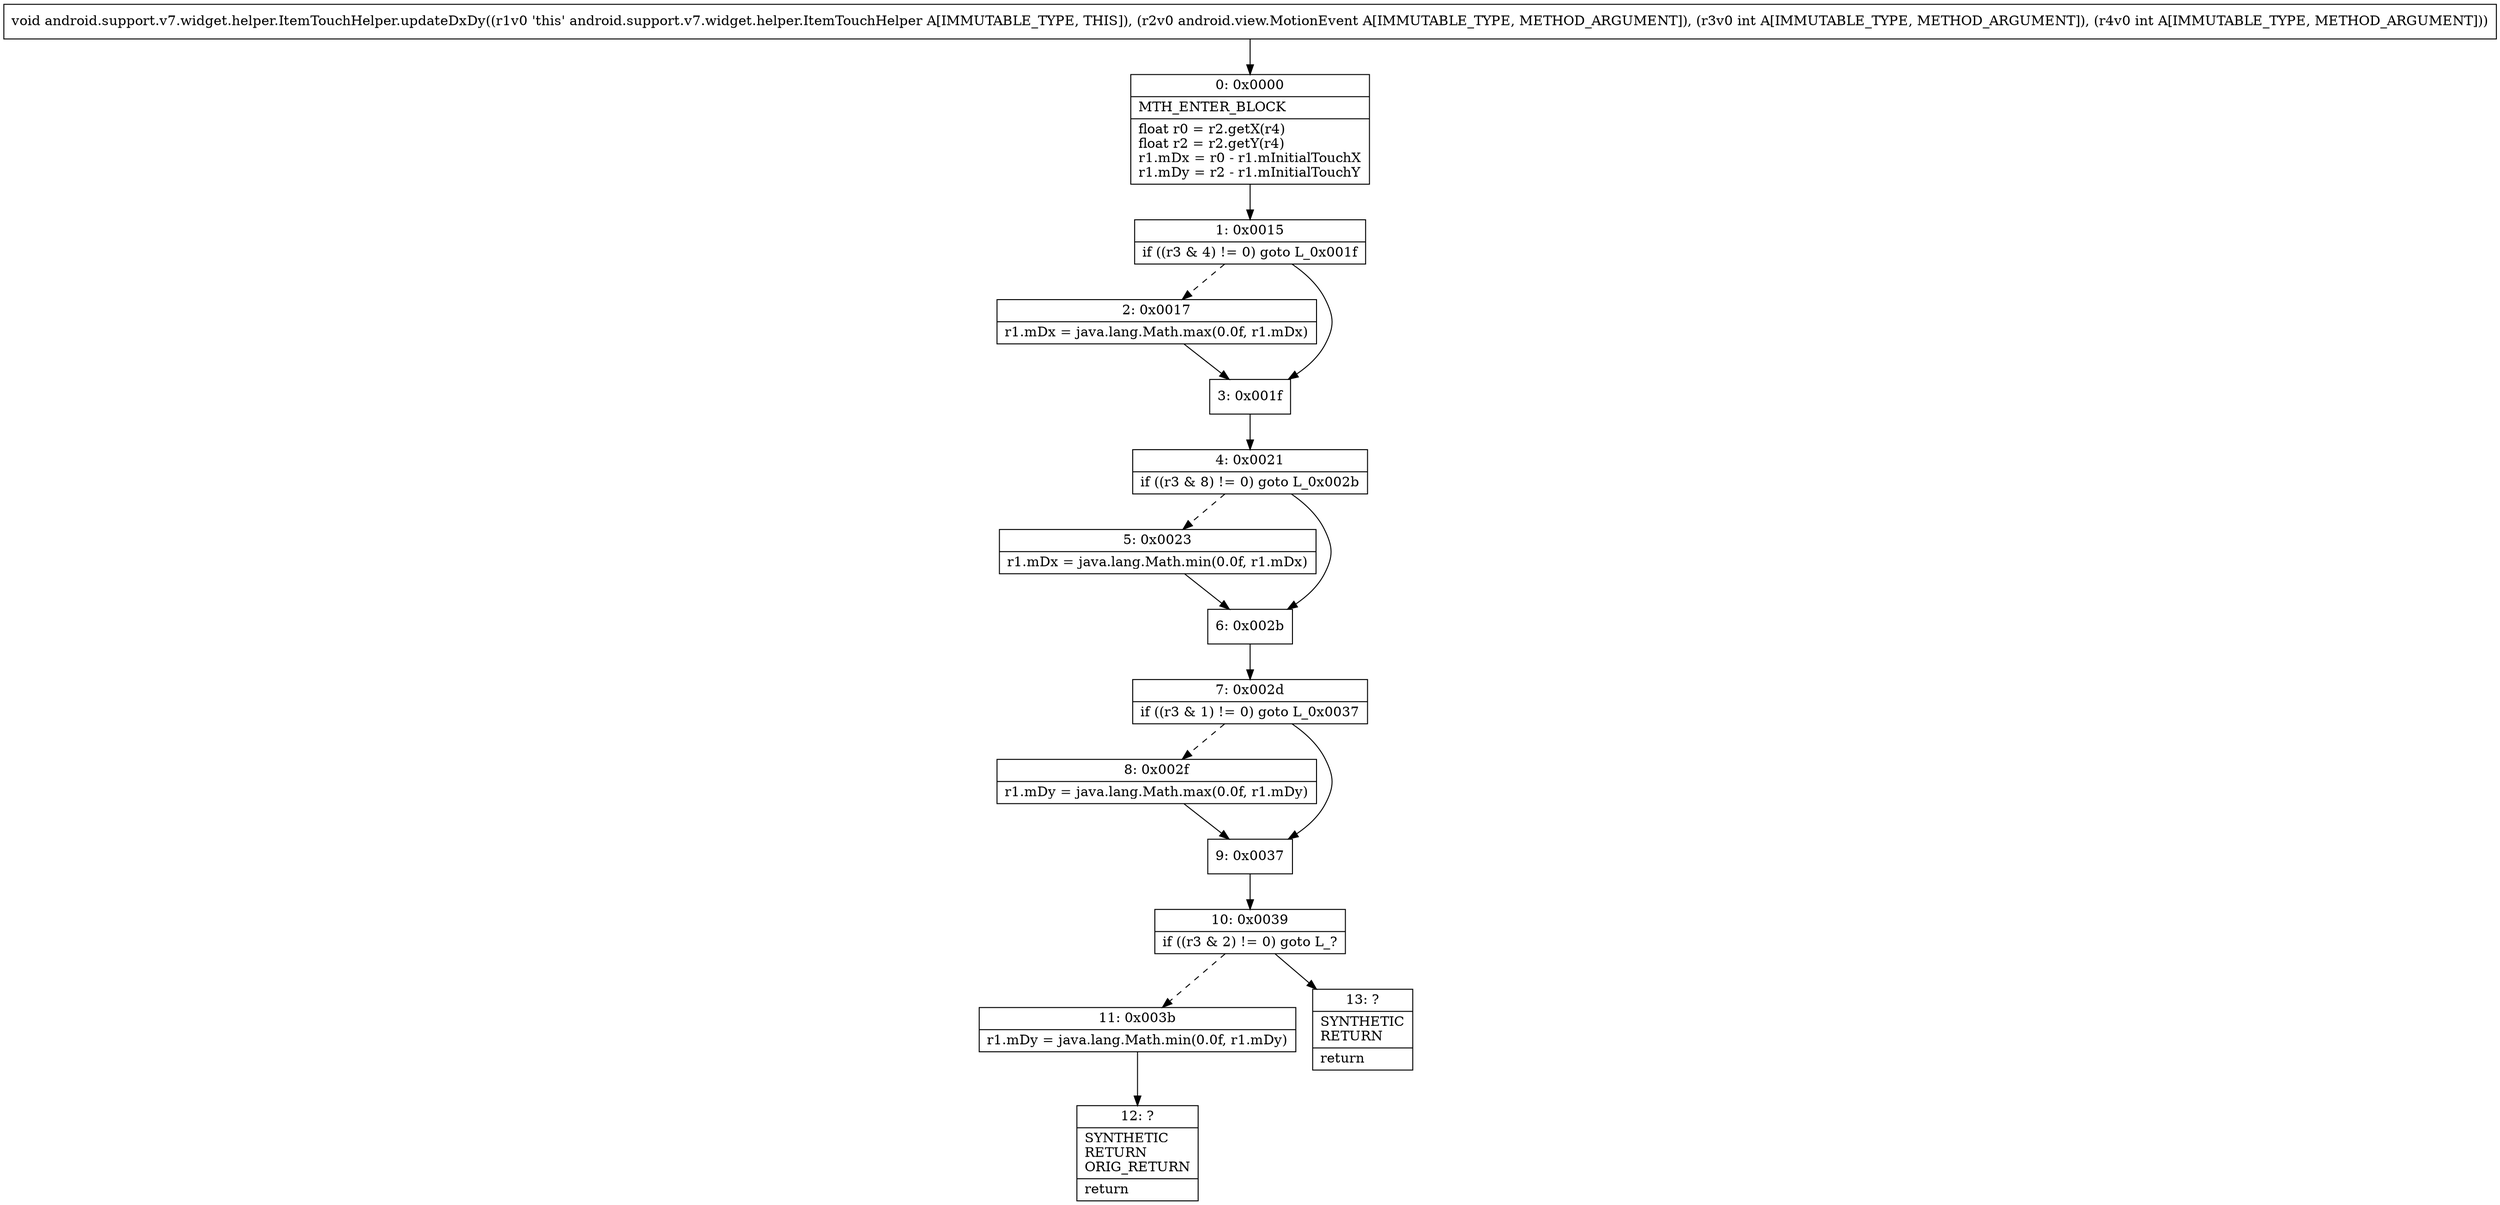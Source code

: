 digraph "CFG forandroid.support.v7.widget.helper.ItemTouchHelper.updateDxDy(Landroid\/view\/MotionEvent;II)V" {
Node_0 [shape=record,label="{0\:\ 0x0000|MTH_ENTER_BLOCK\l|float r0 = r2.getX(r4)\lfloat r2 = r2.getY(r4)\lr1.mDx = r0 \- r1.mInitialTouchX\lr1.mDy = r2 \- r1.mInitialTouchY\l}"];
Node_1 [shape=record,label="{1\:\ 0x0015|if ((r3 & 4) != 0) goto L_0x001f\l}"];
Node_2 [shape=record,label="{2\:\ 0x0017|r1.mDx = java.lang.Math.max(0.0f, r1.mDx)\l}"];
Node_3 [shape=record,label="{3\:\ 0x001f}"];
Node_4 [shape=record,label="{4\:\ 0x0021|if ((r3 & 8) != 0) goto L_0x002b\l}"];
Node_5 [shape=record,label="{5\:\ 0x0023|r1.mDx = java.lang.Math.min(0.0f, r1.mDx)\l}"];
Node_6 [shape=record,label="{6\:\ 0x002b}"];
Node_7 [shape=record,label="{7\:\ 0x002d|if ((r3 & 1) != 0) goto L_0x0037\l}"];
Node_8 [shape=record,label="{8\:\ 0x002f|r1.mDy = java.lang.Math.max(0.0f, r1.mDy)\l}"];
Node_9 [shape=record,label="{9\:\ 0x0037}"];
Node_10 [shape=record,label="{10\:\ 0x0039|if ((r3 & 2) != 0) goto L_?\l}"];
Node_11 [shape=record,label="{11\:\ 0x003b|r1.mDy = java.lang.Math.min(0.0f, r1.mDy)\l}"];
Node_12 [shape=record,label="{12\:\ ?|SYNTHETIC\lRETURN\lORIG_RETURN\l|return\l}"];
Node_13 [shape=record,label="{13\:\ ?|SYNTHETIC\lRETURN\l|return\l}"];
MethodNode[shape=record,label="{void android.support.v7.widget.helper.ItemTouchHelper.updateDxDy((r1v0 'this' android.support.v7.widget.helper.ItemTouchHelper A[IMMUTABLE_TYPE, THIS]), (r2v0 android.view.MotionEvent A[IMMUTABLE_TYPE, METHOD_ARGUMENT]), (r3v0 int A[IMMUTABLE_TYPE, METHOD_ARGUMENT]), (r4v0 int A[IMMUTABLE_TYPE, METHOD_ARGUMENT])) }"];
MethodNode -> Node_0;
Node_0 -> Node_1;
Node_1 -> Node_2[style=dashed];
Node_1 -> Node_3;
Node_2 -> Node_3;
Node_3 -> Node_4;
Node_4 -> Node_5[style=dashed];
Node_4 -> Node_6;
Node_5 -> Node_6;
Node_6 -> Node_7;
Node_7 -> Node_8[style=dashed];
Node_7 -> Node_9;
Node_8 -> Node_9;
Node_9 -> Node_10;
Node_10 -> Node_11[style=dashed];
Node_10 -> Node_13;
Node_11 -> Node_12;
}

